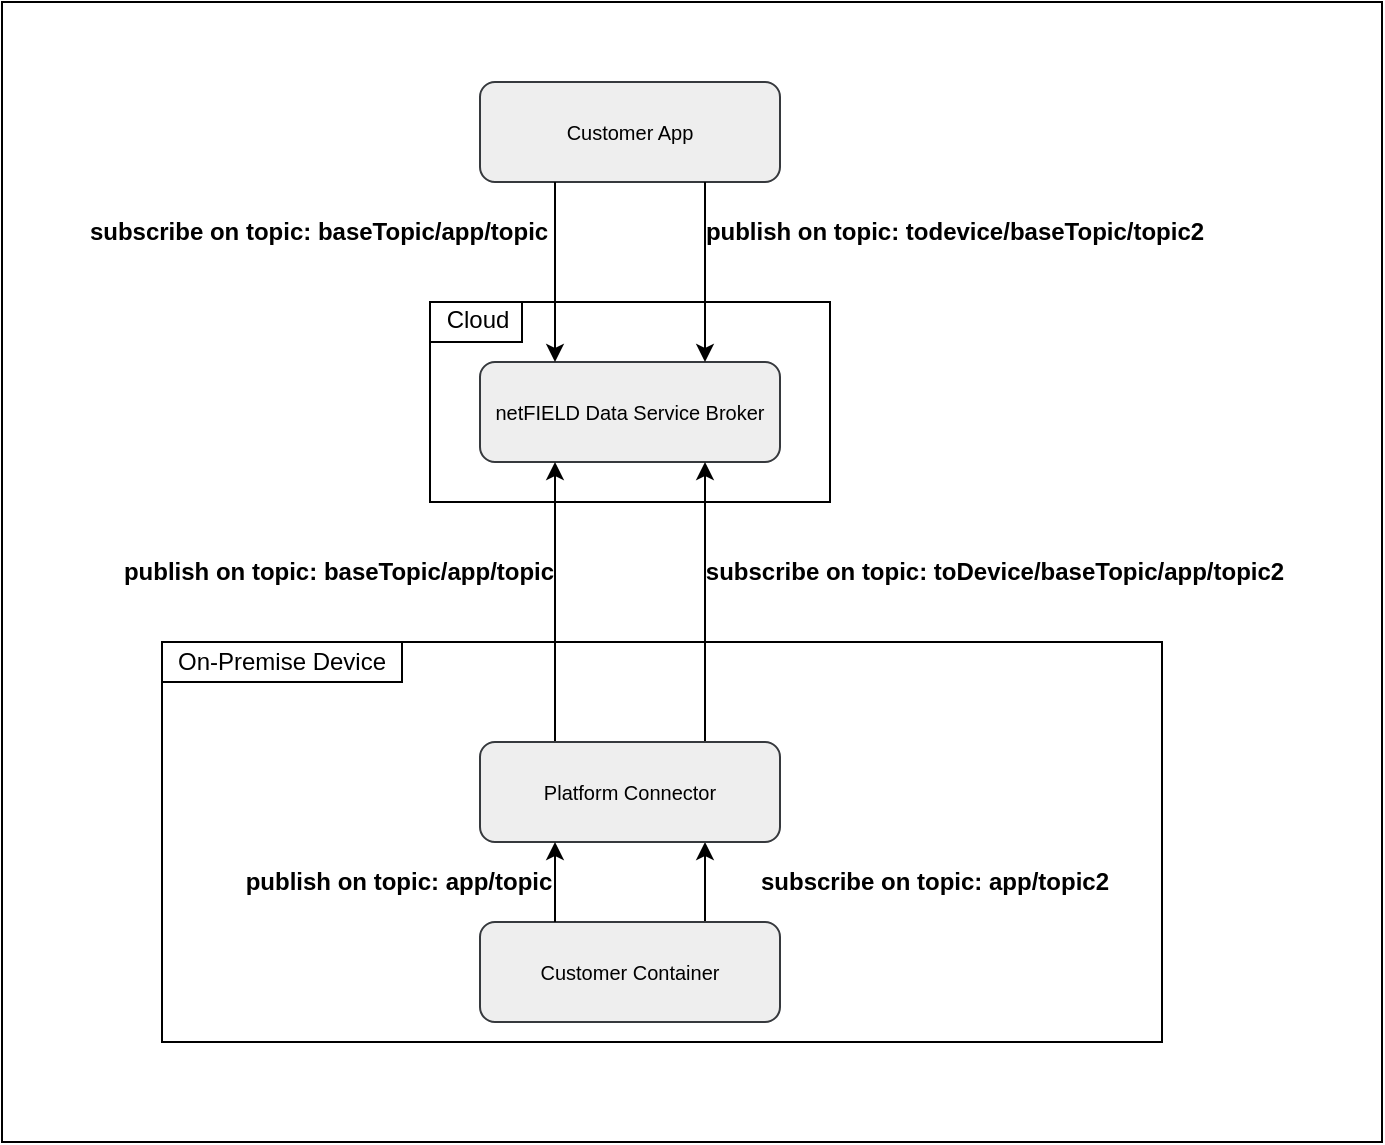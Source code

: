 <mxfile>
    <diagram name="Page-1" id="W11v3CG9ObhkWb_wC2Nm">
        <mxGraphModel dx="1464" dy="898" grid="1" gridSize="10" guides="1" tooltips="1" connect="1" arrows="1" fold="1" page="1" pageScale="1" pageWidth="827" pageHeight="1169" math="0" shadow="0">
            <root>
                <mxCell id="0"/>
                <mxCell id="1" parent="0"/>
                <mxCell id="z1qGPT72Hmq-PBFi2E9u-78" value="" style="rounded=0;whiteSpace=wrap;html=1;" parent="1" vertex="1">
                    <mxGeometry x="100" y="210" width="690" height="570" as="geometry"/>
                </mxCell>
                <mxCell id="z1qGPT72Hmq-PBFi2E9u-36" value="" style="rounded=0;whiteSpace=wrap;html=1;" parent="1" vertex="1">
                    <mxGeometry x="314" y="360" width="200" height="100" as="geometry"/>
                </mxCell>
                <mxCell id="z1qGPT72Hmq-PBFi2E9u-55" value="" style="rounded=0;whiteSpace=wrap;html=1;" parent="1" vertex="1">
                    <mxGeometry x="314" y="360" width="46" height="20" as="geometry"/>
                </mxCell>
                <mxCell id="z1qGPT72Hmq-PBFi2E9u-33" value="" style="rounded=0;whiteSpace=wrap;html=1;" parent="1" vertex="1">
                    <mxGeometry x="180" y="530" width="500" height="200" as="geometry"/>
                </mxCell>
                <mxCell id="z1qGPT72Hmq-PBFi2E9u-54" value="" style="rounded=0;whiteSpace=wrap;html=1;" parent="1" vertex="1">
                    <mxGeometry x="180" y="530" width="120" height="20" as="geometry"/>
                </mxCell>
                <mxCell id="z1qGPT72Hmq-PBFi2E9u-34" value="subscribe on topic: app/topic2" style="text;html=1;align=center;verticalAlign=middle;resizable=0;points=[];autosize=1;strokeColor=none;fillColor=none;fontStyle=1" parent="1" vertex="1">
                    <mxGeometry x="466" y="635" width="200" height="30" as="geometry"/>
                </mxCell>
                <mxCell id="z1qGPT72Hmq-PBFi2E9u-35" value="Customer App" style="rounded=1;whiteSpace=wrap;html=1;fillColor=#eeeeee;strokeColor=#36393d;fontSize=10;" parent="1" vertex="1">
                    <mxGeometry x="339" y="250" width="150" height="50" as="geometry"/>
                </mxCell>
                <mxCell id="z1qGPT72Hmq-PBFi2E9u-37" value="Cloud" style="text;html=1;strokeColor=none;fillColor=none;align=center;verticalAlign=middle;whiteSpace=wrap;rounded=0;" parent="1" vertex="1">
                    <mxGeometry x="278" y="359" width="120" height="20" as="geometry"/>
                </mxCell>
                <mxCell id="z1qGPT72Hmq-PBFi2E9u-38" value="netFIELD Data Service Broker" style="rounded=1;whiteSpace=wrap;html=1;fillColor=#eeeeee;strokeColor=#36393d;fontSize=10;" parent="1" vertex="1">
                    <mxGeometry x="339" y="390" width="150" height="50" as="geometry"/>
                </mxCell>
                <mxCell id="z1qGPT72Hmq-PBFi2E9u-39" value="On-Premise Device" style="text;html=1;strokeColor=none;fillColor=none;align=center;verticalAlign=middle;whiteSpace=wrap;rounded=0;" parent="1" vertex="1">
                    <mxGeometry x="180" y="530" width="120" height="20" as="geometry"/>
                </mxCell>
                <mxCell id="z1qGPT72Hmq-PBFi2E9u-40" style="edgeStyle=orthogonalEdgeStyle;rounded=0;orthogonalLoop=1;jettySize=auto;html=1;exitX=0.75;exitY=0;exitDx=0;exitDy=0;entryX=0.75;entryY=1;entryDx=0;entryDy=0;" parent="1" source="z1qGPT72Hmq-PBFi2E9u-41" target="z1qGPT72Hmq-PBFi2E9u-44" edge="1">
                    <mxGeometry relative="1" as="geometry"/>
                </mxCell>
                <mxCell id="z1qGPT72Hmq-PBFi2E9u-41" value="Customer Container" style="rounded=1;whiteSpace=wrap;html=1;fillColor=#eeeeee;strokeColor=#36393d;fontSize=10;" parent="1" vertex="1">
                    <mxGeometry x="339" y="670" width="150" height="50" as="geometry"/>
                </mxCell>
                <mxCell id="z1qGPT72Hmq-PBFi2E9u-42" style="edgeStyle=orthogonalEdgeStyle;rounded=0;orthogonalLoop=1;jettySize=auto;html=1;exitX=0.25;exitY=0;exitDx=0;exitDy=0;entryX=0.25;entryY=1;entryDx=0;entryDy=0;" parent="1" source="z1qGPT72Hmq-PBFi2E9u-44" target="z1qGPT72Hmq-PBFi2E9u-38" edge="1">
                    <mxGeometry relative="1" as="geometry"/>
                </mxCell>
                <mxCell id="z1qGPT72Hmq-PBFi2E9u-43" style="edgeStyle=orthogonalEdgeStyle;rounded=0;orthogonalLoop=1;jettySize=auto;html=1;exitX=0.75;exitY=0;exitDx=0;exitDy=0;entryX=0.75;entryY=1;entryDx=0;entryDy=0;" parent="1" source="z1qGPT72Hmq-PBFi2E9u-44" target="z1qGPT72Hmq-PBFi2E9u-38" edge="1">
                    <mxGeometry relative="1" as="geometry"/>
                </mxCell>
                <mxCell id="z1qGPT72Hmq-PBFi2E9u-44" value="Platform Connector" style="rounded=1;whiteSpace=wrap;html=1;fillColor=#eeeeee;strokeColor=#36393d;fontSize=10;" parent="1" vertex="1">
                    <mxGeometry x="339" y="580" width="150" height="50" as="geometry"/>
                </mxCell>
                <mxCell id="z1qGPT72Hmq-PBFi2E9u-45" style="edgeStyle=orthogonalEdgeStyle;rounded=0;orthogonalLoop=1;jettySize=auto;html=1;exitX=0.25;exitY=0;exitDx=0;exitDy=0;entryX=0.25;entryY=1;entryDx=0;entryDy=0;" parent="1" source="z1qGPT72Hmq-PBFi2E9u-41" target="z1qGPT72Hmq-PBFi2E9u-44" edge="1">
                    <mxGeometry relative="1" as="geometry"/>
                </mxCell>
                <mxCell id="z1qGPT72Hmq-PBFi2E9u-46" value="publish on topic: app/topic" style="text;html=1;align=center;verticalAlign=middle;resizable=0;points=[];autosize=1;strokeColor=none;fillColor=none;fontStyle=1" parent="1" vertex="1">
                    <mxGeometry x="213" y="635" width="170" height="30" as="geometry"/>
                </mxCell>
                <mxCell id="z1qGPT72Hmq-PBFi2E9u-47" value="publish on topic: baseTopic/app/topic" style="text;html=1;align=center;verticalAlign=middle;resizable=0;points=[];autosize=1;strokeColor=none;fillColor=none;fontStyle=1" parent="1" vertex="1">
                    <mxGeometry x="153" y="480" width="230" height="30" as="geometry"/>
                </mxCell>
                <mxCell id="z1qGPT72Hmq-PBFi2E9u-48" value="subscribe on topic: toDevice/baseTopic/app/topic2" style="text;html=1;align=center;verticalAlign=middle;resizable=0;points=[];autosize=1;strokeColor=none;fillColor=none;fontStyle=1" parent="1" vertex="1">
                    <mxGeometry x="441" y="480" width="310" height="30" as="geometry"/>
                </mxCell>
                <mxCell id="z1qGPT72Hmq-PBFi2E9u-49" value="subscribe on topic: baseTopic/app/topic" style="text;html=1;align=center;verticalAlign=middle;resizable=0;points=[];autosize=1;strokeColor=none;fillColor=none;fontStyle=1" parent="1" vertex="1">
                    <mxGeometry x="133" y="310" width="250" height="30" as="geometry"/>
                </mxCell>
                <mxCell id="z1qGPT72Hmq-PBFi2E9u-50" style="edgeStyle=orthogonalEdgeStyle;rounded=0;orthogonalLoop=1;jettySize=auto;html=1;exitX=0.75;exitY=1;exitDx=0;exitDy=0;entryX=0.75;entryY=0;entryDx=0;entryDy=0;" parent="1" source="z1qGPT72Hmq-PBFi2E9u-35" target="z1qGPT72Hmq-PBFi2E9u-38" edge="1">
                    <mxGeometry relative="1" as="geometry"/>
                </mxCell>
                <mxCell id="z1qGPT72Hmq-PBFi2E9u-51" value="publish on topic: todevice/baseTopic/topic2" style="text;html=1;align=center;verticalAlign=middle;resizable=0;points=[];autosize=1;strokeColor=none;fillColor=none;fontStyle=1" parent="1" vertex="1">
                    <mxGeometry x="441" y="310" width="270" height="30" as="geometry"/>
                </mxCell>
                <mxCell id="z1qGPT72Hmq-PBFi2E9u-52" style="edgeStyle=orthogonalEdgeStyle;rounded=0;orthogonalLoop=1;jettySize=auto;html=1;exitX=0.25;exitY=1;exitDx=0;exitDy=0;entryX=0.25;entryY=0;entryDx=0;entryDy=0;" parent="1" source="z1qGPT72Hmq-PBFi2E9u-35" target="z1qGPT72Hmq-PBFi2E9u-38" edge="1">
                    <mxGeometry relative="1" as="geometry"/>
                </mxCell>
            </root>
        </mxGraphModel>
    </diagram>
</mxfile>